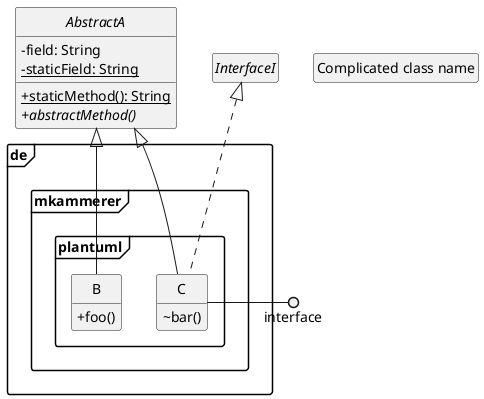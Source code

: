 @startuml

' Only greyscale
skinparam monochrome true
' Display UML icons (-, +, ~, #) instead of visibility icons
skinparam classAttributeIconSize 0
' Disable class / interface / ... icons
hide circles
' Hide empty boxes
hide empty members
' Display packages as frame
skinparam packageStyle frame

abstract class AbstractA {
	- field: String
	{static} - staticField: String
	{static} + staticMethod(): String
	{abstract} + abstractMethod()
}

interface InterfaceI {
	
}

' Classes inside a package
package de.mkammerer.plantuml {
	class B {
		+ foo()
	}

	class C {
		~ bar()
	}
}

class "Complicated class name" as D

AbstractA <|-- B
AbstractA <|-- C
InterfaceI <|.. C

C -() interface

@enduml